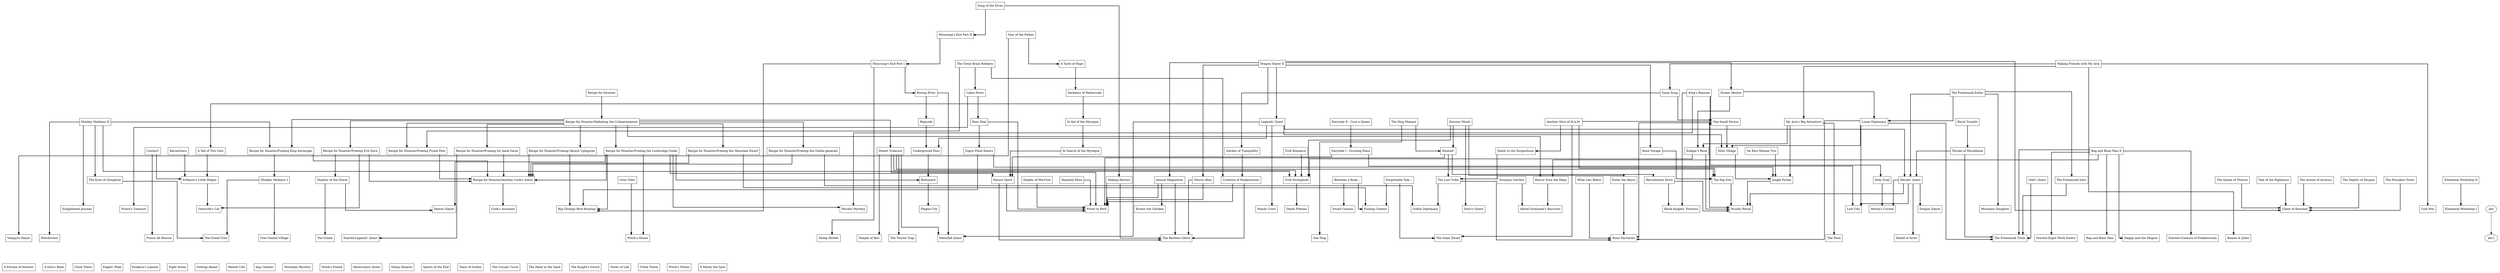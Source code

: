 digraph D {
        splines=ortho
        graph [pad="0.15", nodesep="0.5", ranksep="1.5"]
        subgraph subs1{
                rank = "same"
                "Animal Magnetism" [shape=box]
                "Between a Rock..." [shape=box]
                "Biohazard" [shape=box]
                "Creature of Fenkenstrain" [shape=box]
                "Elemental Workshop II" [shape=box]
                "Enter the Abyss" [shape=box]
                "Forgettable Tale..." [shape=box]
                "Ghosts Ahoy" [shape=box]
                "Grim Tales" [shape=box]
                "Haunted Mine" [shape=box]
                "Heroes' Quest" [shape=box]
                "Holy Grail" [shape=box]
                "Horror from the Deep" [shape=box]
                "Icthlarin's Little Helper" [shape=box]
                "Jungle Potion" [shape=box]
                "Making History" [shape=box]
                "Monkey Madness I" [shape=box]
                "Nature Spirit" [shape=box]
                "Olaf's Quest" [shape=box]
                "Recipe for Disaster/Another Cook's Quest" [shape=box]
                "Recruitment Drive" [shape=box]
                "Scorpion Catcher" [shape=box]
                "Shades of Mort'ton" [shape=box]
                "Shadow of the Storm" [shape=box]
                "Tale of the Righteous" [shape=box]
                "The Ascent of Arceuus" [shape=box]
                "The Depths of Despair" [shape=box]
                "The Dig Site" [shape=box]
                "The Eyes of Glouphrie" [shape=box]
                "The Forsaken Tower" [shape=box]
                "The Fremennik Isles" [shape=box]
                "The Lost Tribe" [shape=box]
                "The Queen of Thieves" [shape=box]
                "Troll Stronghold" [shape=box]
                "What Lies Below" [shape=box]
        }
        subgraph subs2{
                rank = "same"
                "A Tail of Two Cats" [shape=box]
                "Bone Voyage" [shape=box]
                "Contact!" [shape=box]
                "Death to the Dorgeshuun" [shape=box]
                "Desert Treasure" [shape=box]
                "Eadgar's Ruse" [shape=box]
                "Fairytale I - Growing Pains" [shape=box]
                "Garden of Tranquillity" [shape=box]
                "In Search of the Myreque" [shape=box]
                "Rag and Bone Man II" [shape=box]
                "Ratcatchers" [shape=box]
                "Recipe for Disaster/Freeing Evil Dave" [shape=box]
                "Recipe for Disaster/Freeing King Awowogei" [shape=box]
                "Recipe for Disaster/Freeing Pirate Pete" [shape=box]
                "Recipe for Disaster/Freeing Sir Amik Varze" [shape=box]
                "Recipe for Disaster/Freeing Skrach Uglogwee" [shape=box]
                "Recipe for Disaster/Freeing the Goblin generals" [shape=box]
                "Recipe for Disaster/Freeing the Lumbridge Guide" [shape=box]
                "Recipe for Disaster/Freeing the Mountain Dwarf" [shape=box]
                "Shilo Village" [shape=box]
                "Tai Bwo Wannai Trio" [shape=box]
                "Throne of Miscellania" [shape=box]
                "Troll Romance" [shape=box]
                "Underground Pass" [shape=box]
                "Wanted!" [shape=box]
                "Zogre Flesh Eaters" [shape=box]
        }
        subgraph subs3{
                rank = "same"
                "Another Slice of H.A.M." [shape=box]
                "Devious Minds" [shape=box]
                "Fairytale II - Cure a Queen" [shape=box]
                "In Aid of the Myreque" [shape=box]
                "Legends' Quest" [shape=box]
                "Lunar Diplomacy" [shape=box]
                "Monkey Madness II" [shape=box]
                "My Arm's Big Adventure" [shape=box]
                "One Small Favour" [shape=box]
                "Recipe for Disaster/Defeating the Culinaromancer" [shape=box]
                "Regicide" [shape=box]
                "Royal Trouble" [shape=box]
                "Rum Deal" [shape=box]
                "The Slug Menace" [shape=box]
        }
        subgraph subs4{
                rank = "same"
                "Cabin Fever" [shape=box]
                "Darkness of Hallowvale" [shape=box]
                "Dream Mentor" [shape=box]
                "King's Ransom" [shape=box]
                "Recipe for Disaster" [shape=box]
                "Roving Elves" [shape=box]
                "Swan Song" [shape=box]
                "The Fremennik Exiles" [shape=box]
        }
        subgraph subs5{
                rank = "same"
                "A Taste of Hope" [shape=box]
                "Dragon Slayer II" [shape=box]
                "Making Friends with My Arm" [shape=box]
                "Mourning's End Part I" [shape=box]
                "The Great Brain Robbery" [shape=box]
        }
        subgraph subs6{
                rank = "same"
                "Mourning's End Part II" [shape=box]
                "Sins of the Father" [shape=box]
        }
        subgraph subs7{
                rank = "same"
                "Song of the Elves" [shape=box]
        }
		
		subgraph sub0a{
                rank = "same"
				abc
                "Alfred Grimhand's Barcrawl" [shape=box]
                "Big Chompy Bird Hunting" [shape=box]
                "Black Knights' Fortress" [shape=box]
                "Client of Kourend" [shape=box]
                "Cold War" [shape=box]
                "Cook's Assistant" [shape=box]
                "Death Plateau" [shape=box]
                "Demon Slayer" [shape=box]
                "Doric's Quest" [shape=box]
                "Dragon Slayer" [shape=box]
                "Druidic Ritual" [shape=box]
                "Dwarf Cannon" [shape=box]
                "Elemental Workshop I" [shape=box]
                "Enlightened Journey" [shape=box]
                "Ernest the Chicken" [shape=box]
                "Family Crest" [shape=box]
                "Fishing Contest" [shape=box]
                "Gertrude's Cat" [shape=box]
                "Goblin Diplomacy" [shape=box]
                "Lost City" [shape=box]
                "Merlin's Crystal" [shape=box]
                "Mountain Daughter" [shape=box]
                "Murder Mystery" [shape=box]
                "Pirate's Treasure" [shape=box]
                "Plague City" [shape=box]
                "Priest in Peril" [shape=box]
		}
        subgraph subs0{
                rank = "same"
				abc1
                "Prince Ali Rescue" [shape=box]
                "Rag and Bone Man" [shape=box]
                "Romeo & Juliet" [shape=box]
                "Rune Mysteries" [shape=box]
                "Sea Slug" [shape=box]
                "Sheep Herder" [shape=box]
                "Shield of Arrav" [shape=box]
                "Skippy and the Mogres" [shape=box]
                "Started:Creature of Fenkenstrain" [shape=box]
                "Started:Legends' Quest" [shape=box]
                "Started:Zogre Flesh Eaters" [shape=box]
                "Temple of Ikov" [shape=box]
                "The Feud" [shape=box]
                "The Fremennik Trials" [shape=box]
                "The Giant Dwarf" [shape=box]
                "The Golem" [shape=box]
                "The Grand Tree" [shape=box]
                "The Restless Ghost" [shape=box]
                "The Tourist Trap" [shape=box]
                "Tree Gnome Village" [shape=box]
                "Vampyre Slayer" [shape=box]
                "Watchtower" [shape=box]
                "Waterfall Quest" [shape=box]
                "Witch's House" [shape=box]
        }
        subgraph subsbottomNoparent{
                rank = "same"
                "A Porcine of Interest" [shape=box]
                "A Soul's Bane" [shape=box]
                "Clock Tower" [shape=box]
                "Eagles' Peak" [shape=box]
                "Enakhra's Lament" [shape=box]
                "Fight Arena" [shape=box]
                "Getting Ahead" [shape=box]
                "Hazeel Cult" [shape=box]
                "Imp Catcher" [shape=box]
                "Misthalin Mystery" [shape=box]
                "Monk's Friend" [shape=box]
                "Observatory Quest" [shape=box]
                "Sheep Shearer" [shape=box]
                "Spirits of the Elid" [shape=box]
                "Tears of Guthix" [shape=box]
                "The Corsair Curse" [shape=box]
                "The Hand in the Sand" [shape=box]
                "The Knight's Sword" [shape=box]
                "Tower of Life" [shape=box]
                "Tribal Totem" [shape=box]
                "Witch's Potion" [shape=box]
                "X Marks the Spot" [shape=box]
        }
		abc -> abc1
        "Vampyre Slayer" -> "A Porcine of Interest" [style = invis]
        "A Tail of Two Cats" -> "Icthlarin's Little Helper" [penwidth=2, color=black]
        "A Taste of Hope" -> "Darkness of Hallowvale" [penwidth=2, color=black]
        "Animal Magnetism" -> "Ernest the Chicken" [penwidth=2, color=black]
        "Animal Magnetism" -> "Priest in Peril" [penwidth=2, color=black]
        "Animal Magnetism" -> "The Restless Ghost" [penwidth=2, color=black]
        "Another Slice of H.A.M." -> "Death to the Dorgeshuun" [penwidth=2, color=black]
        "Another Slice of H.A.M." -> "Druidic Ritual" [penwidth=2, color=black]
        "Another Slice of H.A.M." -> "The Dig Site" [penwidth=2, color=black]
        "Another Slice of H.A.M." -> "The Giant Dwarf" [penwidth=2, color=black]
        "Between a Rock..." -> "Dwarf Cannon" [penwidth=2, color=black]
        "Between a Rock..." -> "Fishing Contest" [penwidth=2, color=black]
        "Biohazard" -> "Plague City" [penwidth=2, color=black]
        "Bone Voyage" -> "The Dig Site" [penwidth=2, color=black]
        "Cabin Fever" -> "Pirate's Treasure" [penwidth=2, color=black]
        "Cabin Fever" -> "Rum Deal" [penwidth=2, color=black]
        "Contact!" -> "Icthlarin's Little Helper" [penwidth=2, color=black]
        "Contact!" -> "Prince Ali Rescue" [penwidth=2, color=black]
        "Creature of Fenkenstrain" -> "Priest in Peril" [penwidth=2, color=black]
        "Creature of Fenkenstrain" -> "The Restless Ghost" [penwidth=2, color=black]
        "Darkness of Hallowvale" -> "In Aid of the Myreque" [penwidth=2, color=black]
        "Death to the Dorgeshuun" -> "The Lost Tribe" [penwidth=2, color=black]
        "Desert Treasure" -> "Priest in Peril" [penwidth=2, color=black]
        "Desert Treasure" -> "Temple of Ikov" [penwidth=2, color=black]
        "Desert Treasure" -> "The Dig Site" [penwidth=2, color=black]
        "Desert Treasure" -> "The Tourist Trap" [penwidth=2, color=black]
        "Desert Treasure" -> "Troll Stronghold" [penwidth=2, color=black]
        "Desert Treasure" -> "Waterfall Quest" [penwidth=2, color=black]
        "Devious Minds" -> "Doric's Quest" [penwidth=2, color=black]
        "Devious Minds" -> "Enter the Abyss" [penwidth=2, color=black]
        "Devious Minds" -> "Troll Stronghold" [penwidth=2, color=black]
        "Devious Minds" -> "Wanted!" [penwidth=2, color=black]
        "Dragon Slayer II" -> "A Tail of Two Cats" [penwidth=2, color=black]
        "Dragon Slayer II" -> "Animal Magnetism" [penwidth=2, color=black]
        "Dragon Slayer II" -> "Bone Voyage" [penwidth=2, color=black]
        "Dragon Slayer II" -> "Client of Kourend" [penwidth=2, color=black]
        "Dragon Slayer II" -> "Dream Mentor" [penwidth=2, color=black]
        "Dragon Slayer II" -> "Ghosts Ahoy" [penwidth=2, color=black]
        "Dragon Slayer II" -> "Legends' Quest" [penwidth=2, color=black]
        "Dream Mentor" -> "Eadgar's Ruse" [penwidth=2, color=black]
        "Dream Mentor" -> "Lunar Diplomacy" [penwidth=2, color=black]
        "Eadgar's Ruse" -> "Druidic Ritual" [penwidth=2, color=black]
        "Eadgar's Ruse" -> "Troll Stronghold" [penwidth=2, color=black]
        "Elemental Workshop II" -> "Elemental Workshop I" [penwidth=2, color=black]
        "Enter the Abyss" -> "Rune Mysteries" [penwidth=2, color=black]
        "Fairytale I - Growing Pains" -> "Lost City" [penwidth=2, color=black]
        "Fairytale I - Growing Pains" -> "Nature Spirit" [penwidth=2, color=black]
        "Fairytale II - Cure a Queen" -> "Fairytale I - Growing Pains" [penwidth=2, color=black]
        "Forgettable Tale..." -> "Fishing Contest" [penwidth=2, color=black]
        "Forgettable Tale..." -> "The Giant Dwarf" [penwidth=2, color=black]
        "Garden of Tranquillity" -> "Creature of Fenkenstrain" [penwidth=2, color=black]
        "Ghosts Ahoy" -> "Priest in Peril" [penwidth=2, color=black]
        "Ghosts Ahoy" -> "The Restless Ghost" [penwidth=2, color=black]
        "Grim Tales" -> "Witch's House" [penwidth=2, color=black]
        "Haunted Mine" -> "Priest in Peril" [penwidth=2, color=black]
        "Heroes' Quest" -> "Dragon Slayer" [penwidth=2, color=black]
        "Heroes' Quest" -> "Druidic Ritual" [penwidth=2, color=black]
        "Heroes' Quest" -> "Lost City" [penwidth=2, color=black]
        "Heroes' Quest" -> "Merlin's Crystal" [penwidth=2, color=black]
        "Heroes' Quest" -> "Shield of Arrav" [penwidth=2, color=black]
        "Holy Grail" -> "Merlin's Crystal" [penwidth=2, color=black]
        "Horror from the Deep" -> "Alfred Grimhand's Barcrawl" [penwidth=2, color=black]
        "Icthlarin's Little Helper" -> "Gertrude's Cat" [penwidth=2, color=black]
        "In Aid of the Myreque" -> "In Search of the Myreque" [penwidth=2, color=black]
        "In Search of the Myreque" -> "Nature Spirit" [penwidth=2, color=black]
        "Jungle Potion" -> "Druidic Ritual" [penwidth=2, color=black]
        "King's Ransom" -> "Black Knights' Fortress" [penwidth=2, color=black]
        "King's Ransom" -> "Holy Grail" [penwidth=2, color=black]
        "King's Ransom" -> "Murder Mystery" [penwidth=2, color=black]
        "King's Ransom" -> "One Small Favour" [penwidth=2, color=black]
        "Legends' Quest" -> "Family Crest" [penwidth=2, color=black]
        "Legends' Quest" -> "Heroes' Quest" [penwidth=2, color=black]
        "Legends' Quest" -> "Shilo Village" [penwidth=2, color=black]
        "Legends' Quest" -> "Underground Pass" [penwidth=2, color=black]
        "Legends' Quest" -> "Waterfall Quest" [penwidth=2, color=black]
        "Lunar Diplomacy" -> "Lost City" [penwidth=2, color=black]
        "Lunar Diplomacy" -> "Rune Mysteries" [penwidth=2, color=black]
        "Lunar Diplomacy" -> "Shilo Village" [penwidth=2, color=black]
        "Lunar Diplomacy" -> "The Fremennik Trials" [penwidth=2, color=black]
        "Making Friends with My Arm" -> "Cold War" [penwidth=2, color=black]
        "Making Friends with My Arm" -> "My Arm's Big Adventure" [penwidth=2, color=black]
        "Making Friends with My Arm" -> "Romeo & Juliet" [penwidth=2, color=black]
        "Making Friends with My Arm" -> "Swan Song" [penwidth=2, color=black]
        "Making History" -> "Priest in Peril" [penwidth=2, color=black]
        "Making History" -> "The Restless Ghost" [penwidth=2, color=black]
        "Monkey Madness I" -> "The Grand Tree" [penwidth=2, color=black]
        "Monkey Madness I" -> "Tree Gnome Village" [penwidth=2, color=black]
        "Monkey Madness II" -> "Enlightened Journey" [penwidth=2, color=black]
        "Monkey Madness II" -> "Recipe for Disaster/Freeing King Awowogei" [penwidth=2, color=black]
        "Monkey Madness II" -> "The Eyes of Glouphrie" [penwidth=2, color=black]
        "Monkey Madness II" -> "Troll Stronghold" [penwidth=2, color=black]
        "Monkey Madness II" -> "Watchtower" [penwidth=2, color=black]
        "Mourning's End Part I" -> "Big Chompy Bird Hunting" [penwidth=2, color=black]
        "Mourning's End Part I" -> "Roving Elves" [penwidth=2, color=black]
        "Mourning's End Part I" -> "Sheep Herder" [penwidth=2, color=black]
        "Mourning's End Part II" -> "Mourning's End Part I" [penwidth=2, color=black]
        "My Arm's Big Adventure" -> "Eadgar's Ruse" [penwidth=2, color=black]
        "My Arm's Big Adventure" -> "Jungle Potion" [penwidth=2, color=black]
        "My Arm's Big Adventure" -> "The Feud" [penwidth=2, color=black]
        "Nature Spirit" -> "Priest in Peril" [penwidth=2, color=black]
        "Nature Spirit" -> "The Restless Ghost" [penwidth=2, color=black]
        "Olaf's Quest" -> "The Fremennik Trials" [penwidth=2, color=black]
        "One Small Favour" -> "Rune Mysteries" [penwidth=2, color=black]
        "One Small Favour" -> "Shilo Village" [penwidth=2, color=black]
        "Rag and Bone Man II" -> "Horror from the Deep" [penwidth=2, color=black]
        "Rag and Bone Man II" -> "Rag and Bone Man" [penwidth=2, color=black]
        "Rag and Bone Man II" -> "Skippy and the Mogres" [penwidth=2, color=black]
        "Rag and Bone Man II" -> "Started:Creature of Fenkenstrain" [penwidth=2, color=black]
        "Rag and Bone Man II" -> "Started:Zogre Flesh Eaters" [penwidth=2, color=black]
        "Rag and Bone Man II" -> "The Fremennik Trials" [penwidth=2, color=black]
        "Ratcatchers" -> "Icthlarin's Little Helper" [penwidth=2, color=black]
        "Recipe for Disaster" -> "Recipe for Disaster/Defeating the Culinaromancer" [penwidth=2, color=black]
        "Recipe for Disaster/Another Cook's Quest" -> "Cook's Assistant" [penwidth=2, color=black]
        "Recipe for Disaster/Defeating the Culinaromancer" -> "Desert Treasure" [penwidth=2, color=black]
        "Recipe for Disaster/Defeating the Culinaromancer" -> "Horror from the Deep" [penwidth=2, color=black]
        "Recipe for Disaster/Defeating the Culinaromancer" -> "Recipe for Disaster/Freeing Evil Dave" [penwidth=2, color=black]
        "Recipe for Disaster/Defeating the Culinaromancer" -> "Recipe for Disaster/Freeing King Awowogei" [penwidth=2, color=black]
        "Recipe for Disaster/Defeating the Culinaromancer" -> "Recipe for Disaster/Freeing Pirate Pete" [penwidth=2, color=black]
        "Recipe for Disaster/Defeating the Culinaromancer" -> "Recipe for Disaster/Freeing Sir Amik Varze" [penwidth=2, color=black]
        "Recipe for Disaster/Defeating the Culinaromancer" -> "Recipe for Disaster/Freeing Skrach Uglogwee" [penwidth=2, color=black]
        "Recipe for Disaster/Defeating the Culinaromancer" -> "Recipe for Disaster/Freeing the Goblin generals" [penwidth=2, color=black]
        "Recipe for Disaster/Defeating the Culinaromancer" -> "Recipe for Disaster/Freeing the Lumbridge Guide" [penwidth=2, color=black]
        "Recipe for Disaster/Defeating the Culinaromancer" -> "Recipe for Disaster/Freeing the Mountain Dwarf" [penwidth=2, color=black]
        "Recipe for Disaster/Freeing Evil Dave" -> "Gertrude's Cat" [penwidth=2, color=black]
        "Recipe for Disaster/Freeing Evil Dave" -> "Recipe for Disaster/Another Cook's Quest" [penwidth=2, color=black]
        "Recipe for Disaster/Freeing Evil Dave" -> "Shadow of the Storm" [penwidth=2, color=black]
        "Recipe for Disaster/Freeing King Awowogei" -> "Monkey Madness I" [penwidth=2, color=black]
        "Recipe for Disaster/Freeing King Awowogei" -> "Recipe for Disaster/Another Cook's Quest" [penwidth=2, color=black]
        "Recipe for Disaster/Freeing Pirate Pete" -> "Recipe for Disaster/Another Cook's Quest" [penwidth=2, color=black]
        "Recipe for Disaster/Freeing Sir Amik Varze" -> "Recipe for Disaster/Another Cook's Quest" [penwidth=2, color=black]
        "Recipe for Disaster/Freeing Sir Amik Varze" -> "Started:Legends' Quest" [penwidth=2, color=black]
        "Recipe for Disaster/Freeing Skrach Uglogwee" -> "Big Chompy Bird Hunting" [penwidth=2, color=black]
        "Recipe for Disaster/Freeing Skrach Uglogwee" -> "Recipe for Disaster/Another Cook's Quest" [penwidth=2, color=black]
        "Recipe for Disaster/Freeing the Goblin generals" -> "Goblin Diplomacy" [penwidth=2, color=black]
        "Recipe for Disaster/Freeing the Goblin generals" -> "Recipe for Disaster/Another Cook's Quest" [penwidth=2, color=black]
        "Recipe for Disaster/Freeing the Lumbridge Guide" -> "Big Chompy Bird Hunting" [penwidth=2, color=black]
        "Recipe for Disaster/Freeing the Lumbridge Guide" -> "Biohazard" [penwidth=2, color=black]
        "Recipe for Disaster/Freeing the Lumbridge Guide" -> "Demon Slayer" [penwidth=2, color=black]
        "Recipe for Disaster/Freeing the Lumbridge Guide" -> "Murder Mystery" [penwidth=2, color=black]
        "Recipe for Disaster/Freeing the Lumbridge Guide" -> "Nature Spirit" [penwidth=2, color=black]
        "Recipe for Disaster/Freeing the Lumbridge Guide" -> "Recipe for Disaster/Another Cook's Quest" [penwidth=2, color=black]
        "Recipe for Disaster/Freeing the Lumbridge Guide" -> "Witch's House" [penwidth=2, color=black]
        "Recipe for Disaster/Freeing the Mountain Dwarf" -> "Fishing Contest" [penwidth=2, color=black]
        "Recipe for Disaster/Freeing the Mountain Dwarf" -> "Recipe for Disaster/Another Cook's Quest" [penwidth=2, color=black]
        "Recruitment Drive" -> "Black Knights' Fortress" [penwidth=2, color=black]
        "Recruitment Drive" -> "Druidic Ritual" [penwidth=2, color=black]
        "Regicide" -> "Underground Pass" [penwidth=2, color=black]
        "Roving Elves" -> "Regicide" [penwidth=2, color=black]
        "Roving Elves" -> "Waterfall Quest" [penwidth=2, color=black]
        "Royal Trouble" -> "Throne of Miscellania" [penwidth=2, color=black]
        "Rum Deal" -> "Priest in Peril" [penwidth=2, color=black]
        "Rum Deal" -> "Zogre Flesh Eaters" [penwidth=2, color=black]
        "Scorpion Catcher" -> "Alfred Grimhand's Barcrawl" [penwidth=2, color=black]
        "Shades of Mort'ton" -> "Priest in Peril" [penwidth=2, color=black]
        "Shadow of the Storm" -> "Demon Slayer" [penwidth=2, color=black]
        "Shadow of the Storm" -> "The Golem" [penwidth=2, color=black]
        "Shilo Village" -> "Jungle Potion" [penwidth=2, color=black]
        "Sins of the Father" -> "A Taste of Hope" [penwidth=2, color=black]
        "Sins of the Father" -> "Vampyre Slayer" [penwidth=2, color=black]
        "Song of the Elves" -> "Making History" [penwidth=2, color=black]
        "Song of the Elves" -> "Mourning's End Part II" [penwidth=2, color=black]
        "Swan Song" -> "Garden of Tranquillity" [penwidth=2, color=black]
        "Swan Song" -> "One Small Favour" [penwidth=2, color=black]
        "Tai Bwo Wannai Trio" -> "Jungle Potion" [penwidth=2, color=black]
        "Tale of the Righteous" -> "Client of Kourend" [penwidth=2, color=black]
        "The Ascent of Arceuus" -> "Client of Kourend" [penwidth=2, color=black]
        "The Depths of Despair" -> "Client of Kourend" [penwidth=2, color=black]
        "The Dig Site" -> "Druidic Ritual" [penwidth=2, color=black]
        "The Eyes of Glouphrie" -> "The Grand Tree" [penwidth=2, color=black]
        "The Forsaken Tower" -> "Client of Kourend" [penwidth=2, color=black]
        "The Fremennik Exiles" -> "Heroes' Quest" [penwidth=2, color=black]
        "The Fremennik Exiles" -> "Lunar Diplomacy" [penwidth=2, color=black]
        "The Fremennik Exiles" -> "Mountain Daughter" [penwidth=2, color=black]
        "The Fremennik Exiles" -> "The Fremennik Isles" [penwidth=2, color=black]
        "The Fremennik Isles" -> "The Fremennik Trials" [penwidth=2, color=black]
        "The Great Brain Robbery" -> "Cabin Fever" [penwidth=2, color=black]
        "The Great Brain Robbery" -> "Creature of Fenkenstrain" [penwidth=2, color=black]
        "The Great Brain Robbery" -> "Recipe for Disaster/Freeing Pirate Pete" [penwidth=2, color=black]
        "The Lost Tribe" -> "Goblin Diplomacy" [penwidth=2, color=black]
        "The Lost Tribe" -> "Rune Mysteries" [penwidth=2, color=black]
        "The Queen of Thieves" -> "Client of Kourend" [penwidth=2, color=black]
        "The Slug Menace" -> "Sea Slug" [penwidth=2, color=black]
        "The Slug Menace" -> "Wanted!" [penwidth=2, color=black]
        "Throne of Miscellania" -> "Heroes' Quest" [penwidth=2, color=black]
        "Throne of Miscellania" -> "The Fremennik Trials" [penwidth=2, color=black]
        "Troll Romance" -> "Troll Stronghold" [penwidth=2, color=black]
        "Troll Stronghold" -> "Death Plateau" [penwidth=2, color=black]
        "Underground Pass" -> "Biohazard" [penwidth=2, color=black]
        "Wanted!" -> "Priest in Peril" [penwidth=2, color=black]
        "Wanted!" -> "Recruitment Drive" [penwidth=2, color=black]
        "Wanted!" -> "The Lost Tribe" [penwidth=2, color=black]
        "What Lies Below" -> "Rune Mysteries" [penwidth=2, color=black]
        "Zogre Flesh Eaters" -> "Big Chompy Bird Hunting" [penwidth=2, color=black]
        "Zogre Flesh Eaters" -> "Jungle Potion" [penwidth=2, color=black]
}